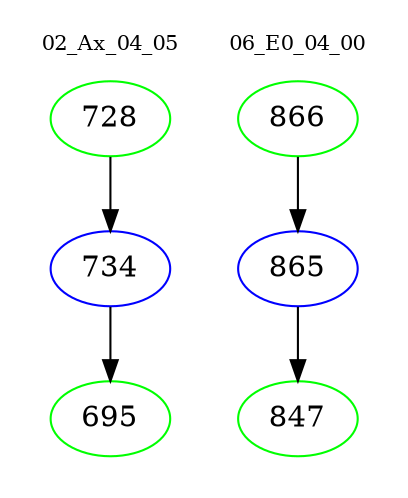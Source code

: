 digraph{
subgraph cluster_0 {
color = white
label = "02_Ax_04_05";
fontsize=10;
T0_728 [label="728", color="green"]
T0_728 -> T0_734 [color="black"]
T0_734 [label="734", color="blue"]
T0_734 -> T0_695 [color="black"]
T0_695 [label="695", color="green"]
}
subgraph cluster_1 {
color = white
label = "06_E0_04_00";
fontsize=10;
T1_866 [label="866", color="green"]
T1_866 -> T1_865 [color="black"]
T1_865 [label="865", color="blue"]
T1_865 -> T1_847 [color="black"]
T1_847 [label="847", color="green"]
}
}
